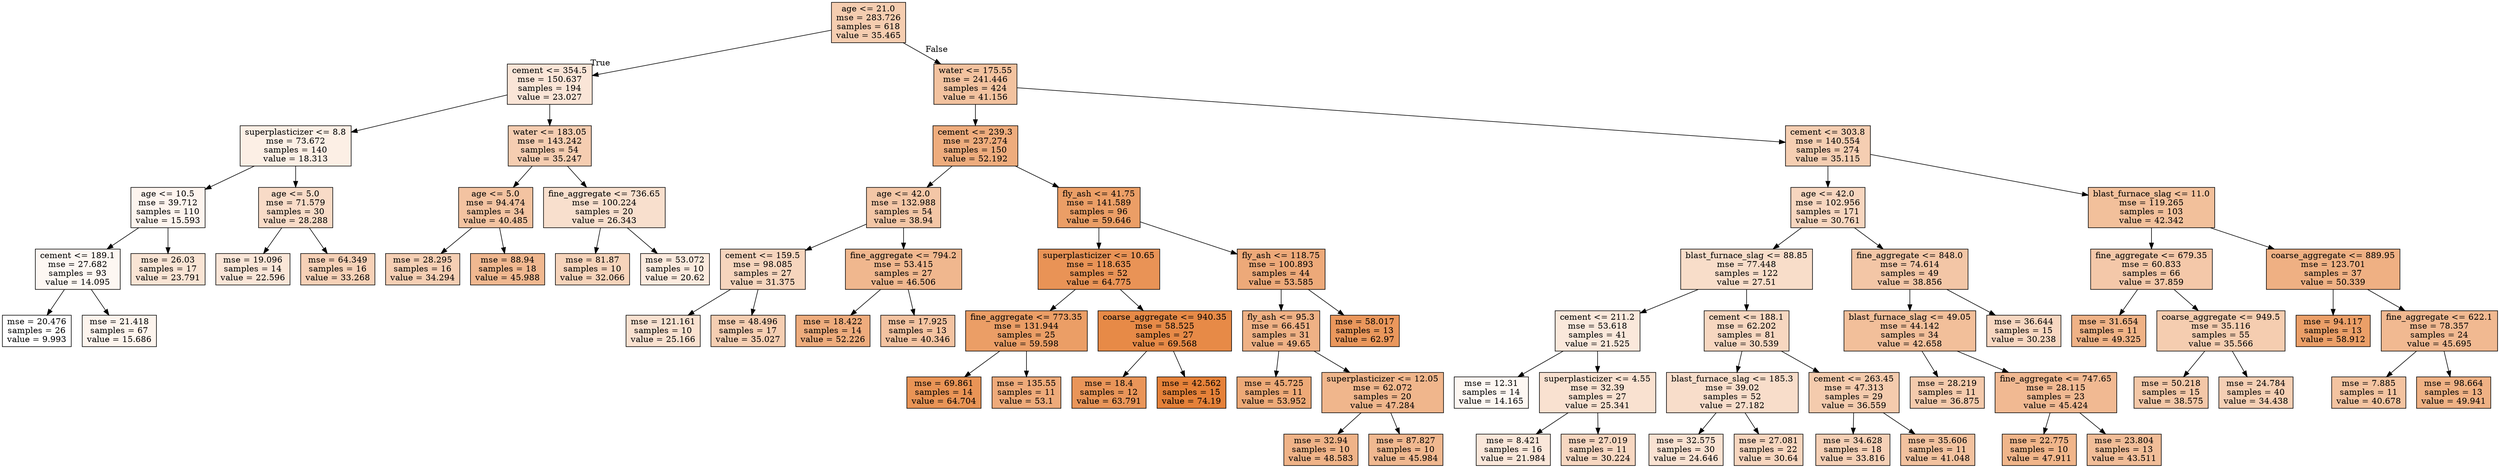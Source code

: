 digraph Tree {
node [shape=box, style="filled", color="black"] ;
0 [label="age <= 21.0\nmse = 283.726\nsamples = 618\nvalue = 35.465", fillcolor="#f5cdb0"] ;
1 [label="cement <= 354.5\nmse = 150.637\nsamples = 194\nvalue = 23.027", fillcolor="#fae5d7"] ;
0 -> 1 [labeldistance=2.5, labelangle=45, headlabel="True"] ;
2 [label="superplasticizer <= 8.8\nmse = 73.672\nsamples = 140\nvalue = 18.313", fillcolor="#fcefe5"] ;
1 -> 2 ;
3 [label="age <= 10.5\nmse = 39.712\nsamples = 110\nvalue = 15.593", fillcolor="#fdf4ee"] ;
2 -> 3 ;
4 [label="cement <= 189.1\nmse = 27.682\nsamples = 93\nvalue = 14.095", fillcolor="#fdf7f2"] ;
3 -> 4 ;
5 [label="mse = 20.476\nsamples = 26\nvalue = 9.993", fillcolor="#ffffff"] ;
4 -> 5 ;
6 [label="mse = 21.418\nsamples = 67\nvalue = 15.686", fillcolor="#fdf4ed"] ;
4 -> 6 ;
7 [label="mse = 26.03\nsamples = 17\nvalue = 23.791", fillcolor="#f9e4d4"] ;
3 -> 7 ;
8 [label="age <= 5.0\nmse = 71.579\nsamples = 30\nvalue = 28.288", fillcolor="#f8dbc7"] ;
2 -> 8 ;
9 [label="mse = 19.096\nsamples = 14\nvalue = 22.596", fillcolor="#fae6d8"] ;
8 -> 9 ;
10 [label="mse = 64.349\nsamples = 16\nvalue = 33.268", fillcolor="#f6d1b7"] ;
8 -> 10 ;
11 [label="water <= 183.05\nmse = 143.242\nsamples = 54\nvalue = 35.247", fillcolor="#f5cdb1"] ;
1 -> 11 ;
12 [label="age <= 5.0\nmse = 94.474\nsamples = 34\nvalue = 40.485", fillcolor="#f3c3a1"] ;
11 -> 12 ;
13 [label="mse = 28.295\nsamples = 16\nvalue = 34.294", fillcolor="#f5cfb4"] ;
12 -> 13 ;
14 [label="mse = 88.94\nsamples = 18\nvalue = 45.988", fillcolor="#f0b890"] ;
12 -> 14 ;
15 [label="fine_aggregate <= 736.65\nmse = 100.224\nsamples = 20\nvalue = 26.343", fillcolor="#f8dfcd"] ;
11 -> 15 ;
16 [label="mse = 81.87\nsamples = 10\nvalue = 32.066", fillcolor="#f6d4bb"] ;
15 -> 16 ;
17 [label="mse = 53.072\nsamples = 10\nvalue = 20.62", fillcolor="#fbeade"] ;
15 -> 17 ;
18 [label="water <= 175.55\nmse = 241.446\nsamples = 424\nvalue = 41.156", fillcolor="#f2c29f"] ;
0 -> 18 [labeldistance=2.5, labelangle=-45, headlabel="False"] ;
19 [label="cement <= 239.3\nmse = 237.274\nsamples = 150\nvalue = 52.192", fillcolor="#eeac7d"] ;
18 -> 19 ;
20 [label="age <= 42.0\nmse = 132.988\nsamples = 54\nvalue = 38.94", fillcolor="#f3c6a6"] ;
19 -> 20 ;
21 [label="cement <= 159.5\nmse = 98.085\nsamples = 27\nvalue = 31.375", fillcolor="#f6d5bd"] ;
20 -> 21 ;
22 [label="mse = 121.161\nsamples = 10\nvalue = 25.166", fillcolor="#f9e1d0"] ;
21 -> 22 ;
23 [label="mse = 48.496\nsamples = 17\nvalue = 35.027", fillcolor="#f5ceb2"] ;
21 -> 23 ;
24 [label="fine_aggregate <= 794.2\nmse = 53.415\nsamples = 27\nvalue = 46.506", fillcolor="#f0b78e"] ;
20 -> 24 ;
25 [label="mse = 18.422\nsamples = 14\nvalue = 52.226", fillcolor="#eeac7d"] ;
24 -> 25 ;
26 [label="mse = 17.925\nsamples = 13\nvalue = 40.346", fillcolor="#f3c3a1"] ;
24 -> 26 ;
27 [label="fly_ash <= 41.75\nmse = 141.589\nsamples = 96\nvalue = 59.646", fillcolor="#eb9e66"] ;
19 -> 27 ;
28 [label="superplasticizer <= 10.65\nmse = 118.635\nsamples = 52\nvalue = 64.775", fillcolor="#e99356"] ;
27 -> 28 ;
29 [label="fine_aggregate <= 773.35\nmse = 131.944\nsamples = 25\nvalue = 59.598", fillcolor="#eb9e66"] ;
28 -> 29 ;
30 [label="mse = 69.861\nsamples = 14\nvalue = 64.704", fillcolor="#e99456"] ;
29 -> 30 ;
31 [label="mse = 135.55\nsamples = 11\nvalue = 53.1", fillcolor="#eeaa7a"] ;
29 -> 31 ;
32 [label="coarse_aggregate <= 940.35\nmse = 58.525\nsamples = 27\nvalue = 69.568", fillcolor="#e78a47"] ;
28 -> 32 ;
33 [label="mse = 18.4\nsamples = 12\nvalue = 63.791", fillcolor="#e99559"] ;
32 -> 33 ;
34 [label="mse = 42.562\nsamples = 15\nvalue = 74.19", fillcolor="#e58139"] ;
32 -> 34 ;
35 [label="fly_ash <= 118.75\nmse = 100.893\nsamples = 44\nvalue = 53.585", fillcolor="#eda979"] ;
27 -> 35 ;
36 [label="fly_ash <= 95.3\nmse = 66.451\nsamples = 31\nvalue = 49.65", fillcolor="#efb185"] ;
35 -> 36 ;
37 [label="mse = 45.725\nsamples = 11\nvalue = 53.952", fillcolor="#eda977"] ;
36 -> 37 ;
38 [label="superplasticizer <= 12.05\nmse = 62.072\nsamples = 20\nvalue = 47.284", fillcolor="#f0b68c"] ;
36 -> 38 ;
39 [label="mse = 32.94\nsamples = 10\nvalue = 48.583", fillcolor="#efb388"] ;
38 -> 39 ;
40 [label="mse = 87.827\nsamples = 10\nvalue = 45.984", fillcolor="#f0b890"] ;
38 -> 40 ;
41 [label="mse = 58.017\nsamples = 13\nvalue = 62.97", fillcolor="#ea975c"] ;
35 -> 41 ;
42 [label="cement <= 303.8\nmse = 140.554\nsamples = 274\nvalue = 35.115", fillcolor="#f5ceb2"] ;
18 -> 42 ;
43 [label="age <= 42.0\nmse = 102.956\nsamples = 171\nvalue = 30.761", fillcolor="#f7d6bf"] ;
42 -> 43 ;
44 [label="blast_furnace_slag <= 88.85\nmse = 77.448\nsamples = 122\nvalue = 27.51", fillcolor="#f8ddc9"] ;
43 -> 44 ;
45 [label="cement <= 211.2\nmse = 53.618\nsamples = 41\nvalue = 21.525", fillcolor="#fae8db"] ;
44 -> 45 ;
46 [label="mse = 12.31\nsamples = 14\nvalue = 14.165", fillcolor="#fdf7f2"] ;
45 -> 46 ;
47 [label="superplasticizer <= 4.55\nmse = 32.39\nsamples = 27\nvalue = 25.341", fillcolor="#f9e1d0"] ;
45 -> 47 ;
48 [label="mse = 8.421\nsamples = 16\nvalue = 21.984", fillcolor="#fae7da"] ;
47 -> 48 ;
49 [label="mse = 27.019\nsamples = 11\nvalue = 30.224", fillcolor="#f7d7c1"] ;
47 -> 49 ;
50 [label="cement <= 188.1\nmse = 62.202\nsamples = 81\nvalue = 30.539", fillcolor="#f7d7c0"] ;
44 -> 50 ;
51 [label="blast_furnace_slag <= 185.3\nmse = 39.02\nsamples = 52\nvalue = 27.182", fillcolor="#f8ddca"] ;
50 -> 51 ;
52 [label="mse = 32.575\nsamples = 30\nvalue = 24.646", fillcolor="#f9e2d2"] ;
51 -> 52 ;
53 [label="mse = 27.081\nsamples = 22\nvalue = 30.64", fillcolor="#f7d6bf"] ;
51 -> 53 ;
54 [label="cement <= 263.45\nmse = 47.313\nsamples = 29\nvalue = 36.559", fillcolor="#f4cbad"] ;
50 -> 54 ;
55 [label="mse = 34.628\nsamples = 18\nvalue = 33.816", fillcolor="#f5d0b6"] ;
54 -> 55 ;
56 [label="mse = 35.606\nsamples = 11\nvalue = 41.048", fillcolor="#f2c29f"] ;
54 -> 56 ;
57 [label="fine_aggregate <= 848.0\nmse = 74.614\nsamples = 49\nvalue = 38.856", fillcolor="#f3c6a6"] ;
43 -> 57 ;
58 [label="blast_furnace_slag <= 49.05\nmse = 44.142\nsamples = 34\nvalue = 42.658", fillcolor="#f2bf9a"] ;
57 -> 58 ;
59 [label="mse = 28.219\nsamples = 11\nvalue = 36.875", fillcolor="#f4caac"] ;
58 -> 59 ;
60 [label="fine_aggregate <= 747.65\nmse = 28.115\nsamples = 23\nvalue = 45.424", fillcolor="#f1b992"] ;
58 -> 60 ;
61 [label="mse = 22.775\nsamples = 10\nvalue = 47.911", fillcolor="#f0b58a"] ;
60 -> 61 ;
62 [label="mse = 23.804\nsamples = 13\nvalue = 43.511", fillcolor="#f1bd98"] ;
60 -> 62 ;
63 [label="mse = 36.644\nsamples = 15\nvalue = 30.238", fillcolor="#f7d7c1"] ;
57 -> 63 ;
64 [label="blast_furnace_slag <= 11.0\nmse = 119.265\nsamples = 103\nvalue = 42.342", fillcolor="#f2c09b"] ;
42 -> 64 ;
65 [label="fine_aggregate <= 679.35\nmse = 60.833\nsamples = 66\nvalue = 37.859", fillcolor="#f4c8a9"] ;
64 -> 65 ;
66 [label="mse = 31.654\nsamples = 11\nvalue = 49.325", fillcolor="#efb286"] ;
65 -> 66 ;
67 [label="coarse_aggregate <= 949.5\nmse = 35.116\nsamples = 55\nvalue = 35.566", fillcolor="#f5cdb0"] ;
65 -> 67 ;
68 [label="mse = 50.218\nsamples = 15\nvalue = 38.575", fillcolor="#f3c7a7"] ;
67 -> 68 ;
69 [label="mse = 24.784\nsamples = 40\nvalue = 34.438", fillcolor="#f5cfb4"] ;
67 -> 69 ;
70 [label="coarse_aggregate <= 889.95\nmse = 123.701\nsamples = 37\nvalue = 50.339", fillcolor="#efb083"] ;
64 -> 70 ;
71 [label="mse = 94.117\nsamples = 13\nvalue = 58.912", fillcolor="#eb9f68"] ;
70 -> 71 ;
72 [label="fine_aggregate <= 622.1\nmse = 78.357\nsamples = 24\nvalue = 45.695", fillcolor="#f1b991"] ;
70 -> 72 ;
73 [label="mse = 7.885\nsamples = 11\nvalue = 40.678", fillcolor="#f3c3a0"] ;
72 -> 73 ;
74 [label="mse = 98.664\nsamples = 13\nvalue = 49.941", fillcolor="#efb184"] ;
72 -> 74 ;
}